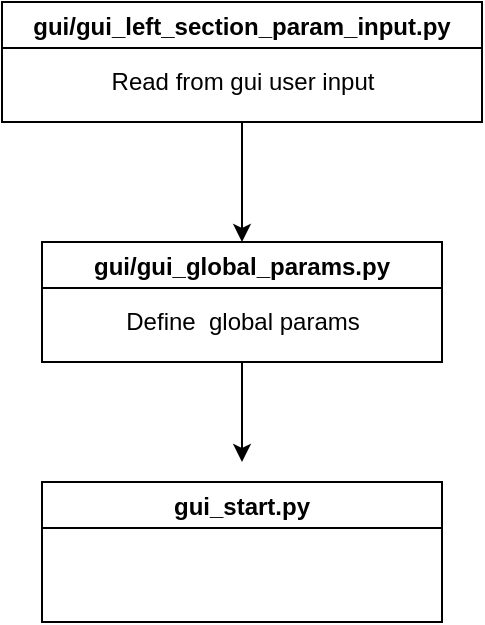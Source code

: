 <mxfile>
    <diagram id="N2ZC24TrMLR2RmuDm4WX" name="Page-1">
        <mxGraphModel dx="940" dy="730" grid="1" gridSize="10" guides="1" tooltips="1" connect="1" arrows="1" fold="1" page="1" pageScale="1" pageWidth="850" pageHeight="1100" math="0" shadow="0">
            <root>
                <mxCell id="0"/>
                <mxCell id="1" parent="0"/>
                <mxCell id="2" value="gui/gui_global_params.py" style="swimlane;" vertex="1" parent="1">
                    <mxGeometry x="380" y="160" width="200" height="60" as="geometry"/>
                </mxCell>
                <mxCell id="3" value="Define&amp;nbsp; global params" style="text;html=1;align=center;verticalAlign=middle;resizable=0;points=[];autosize=1;strokeColor=none;" vertex="1" parent="2">
                    <mxGeometry x="35" y="30" width="130" height="20" as="geometry"/>
                </mxCell>
                <mxCell id="4" value="gui/gui_left_section_param_input.py" style="swimlane;" vertex="1" parent="1">
                    <mxGeometry x="360" y="40" width="240" height="60" as="geometry"/>
                </mxCell>
                <mxCell id="5" value="Read from gui user input" style="text;html=1;align=center;verticalAlign=middle;resizable=0;points=[];autosize=1;strokeColor=none;" vertex="1" parent="4">
                    <mxGeometry x="45" y="30" width="150" height="20" as="geometry"/>
                </mxCell>
                <mxCell id="7" value="" style="endArrow=classic;html=1;exitX=0.5;exitY=1;exitDx=0;exitDy=0;entryX=0.5;entryY=0;entryDx=0;entryDy=0;" edge="1" parent="1" source="4" target="2">
                    <mxGeometry width="50" height="50" relative="1" as="geometry">
                        <mxPoint x="400" y="400" as="sourcePoint"/>
                        <mxPoint x="450" y="350" as="targetPoint"/>
                    </mxGeometry>
                </mxCell>
                <mxCell id="8" value="gui_start.py" style="swimlane;" vertex="1" parent="1">
                    <mxGeometry x="380" y="280" width="200" height="70" as="geometry"/>
                </mxCell>
                <mxCell id="10" value="" style="edgeStyle=orthogonalEdgeStyle;rounded=0;orthogonalLoop=1;jettySize=auto;html=1;exitX=0.5;exitY=1;exitDx=0;exitDy=0;" edge="1" parent="1" source="2">
                    <mxGeometry relative="1" as="geometry">
                        <mxPoint x="480" y="230" as="sourcePoint"/>
                        <mxPoint x="480" y="270" as="targetPoint"/>
                    </mxGeometry>
                </mxCell>
            </root>
        </mxGraphModel>
    </diagram>
</mxfile>